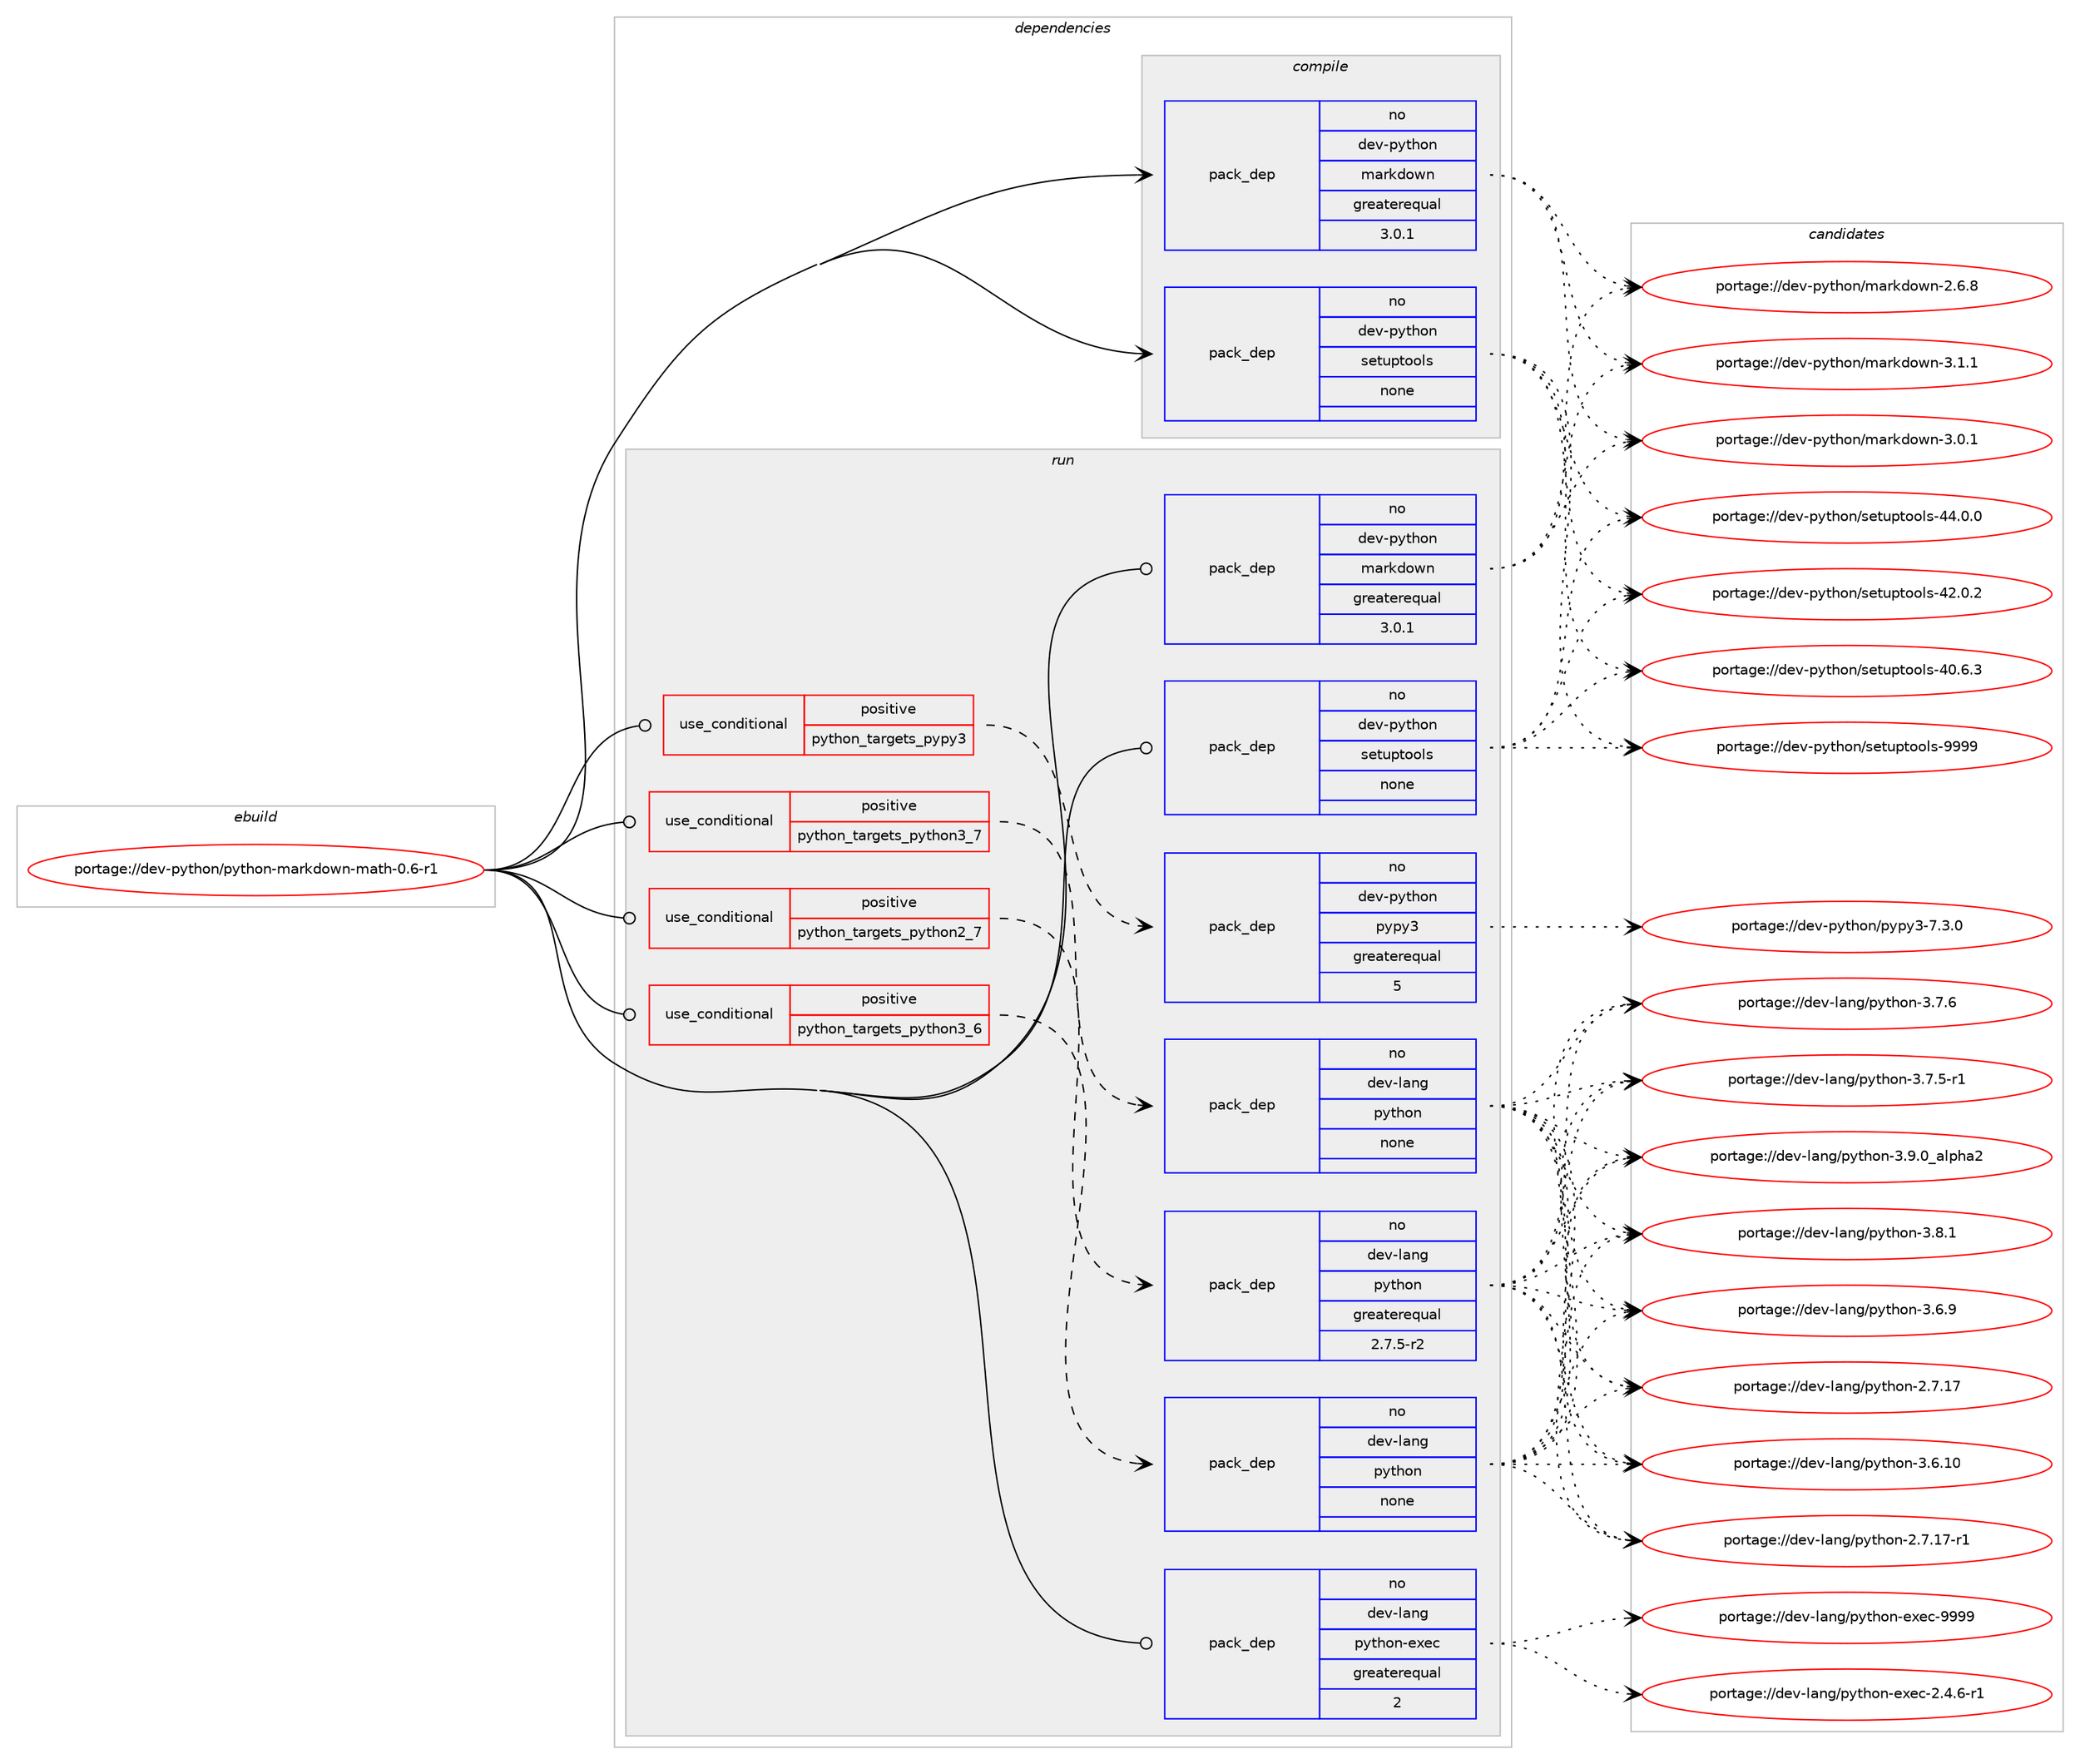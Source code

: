 digraph prolog {

# *************
# Graph options
# *************

newrank=true;
concentrate=true;
compound=true;
graph [rankdir=LR,fontname=Helvetica,fontsize=10,ranksep=1.5];#, ranksep=2.5, nodesep=0.2];
edge  [arrowhead=vee];
node  [fontname=Helvetica,fontsize=10];

# **********
# The ebuild
# **********

subgraph cluster_leftcol {
color=gray;
label=<<i>ebuild</i>>;
id [label="portage://dev-python/python-markdown-math-0.6-r1", color=red, width=4, href="../dev-python/python-markdown-math-0.6-r1.svg"];
}

# ****************
# The dependencies
# ****************

subgraph cluster_midcol {
color=gray;
label=<<i>dependencies</i>>;
subgraph cluster_compile {
fillcolor="#eeeeee";
style=filled;
label=<<i>compile</i>>;
subgraph pack319092 {
dependency431680 [label=<<TABLE BORDER="0" CELLBORDER="1" CELLSPACING="0" CELLPADDING="4" WIDTH="220"><TR><TD ROWSPAN="6" CELLPADDING="30">pack_dep</TD></TR><TR><TD WIDTH="110">no</TD></TR><TR><TD>dev-python</TD></TR><TR><TD>markdown</TD></TR><TR><TD>greaterequal</TD></TR><TR><TD>3.0.1</TD></TR></TABLE>>, shape=none, color=blue];
}
id:e -> dependency431680:w [weight=20,style="solid",arrowhead="vee"];
subgraph pack319093 {
dependency431681 [label=<<TABLE BORDER="0" CELLBORDER="1" CELLSPACING="0" CELLPADDING="4" WIDTH="220"><TR><TD ROWSPAN="6" CELLPADDING="30">pack_dep</TD></TR><TR><TD WIDTH="110">no</TD></TR><TR><TD>dev-python</TD></TR><TR><TD>setuptools</TD></TR><TR><TD>none</TD></TR><TR><TD></TD></TR></TABLE>>, shape=none, color=blue];
}
id:e -> dependency431681:w [weight=20,style="solid",arrowhead="vee"];
}
subgraph cluster_compileandrun {
fillcolor="#eeeeee";
style=filled;
label=<<i>compile and run</i>>;
}
subgraph cluster_run {
fillcolor="#eeeeee";
style=filled;
label=<<i>run</i>>;
subgraph cond107673 {
dependency431682 [label=<<TABLE BORDER="0" CELLBORDER="1" CELLSPACING="0" CELLPADDING="4"><TR><TD ROWSPAN="3" CELLPADDING="10">use_conditional</TD></TR><TR><TD>positive</TD></TR><TR><TD>python_targets_pypy3</TD></TR></TABLE>>, shape=none, color=red];
subgraph pack319094 {
dependency431683 [label=<<TABLE BORDER="0" CELLBORDER="1" CELLSPACING="0" CELLPADDING="4" WIDTH="220"><TR><TD ROWSPAN="6" CELLPADDING="30">pack_dep</TD></TR><TR><TD WIDTH="110">no</TD></TR><TR><TD>dev-python</TD></TR><TR><TD>pypy3</TD></TR><TR><TD>greaterequal</TD></TR><TR><TD>5</TD></TR></TABLE>>, shape=none, color=blue];
}
dependency431682:e -> dependency431683:w [weight=20,style="dashed",arrowhead="vee"];
}
id:e -> dependency431682:w [weight=20,style="solid",arrowhead="odot"];
subgraph cond107674 {
dependency431684 [label=<<TABLE BORDER="0" CELLBORDER="1" CELLSPACING="0" CELLPADDING="4"><TR><TD ROWSPAN="3" CELLPADDING="10">use_conditional</TD></TR><TR><TD>positive</TD></TR><TR><TD>python_targets_python2_7</TD></TR></TABLE>>, shape=none, color=red];
subgraph pack319095 {
dependency431685 [label=<<TABLE BORDER="0" CELLBORDER="1" CELLSPACING="0" CELLPADDING="4" WIDTH="220"><TR><TD ROWSPAN="6" CELLPADDING="30">pack_dep</TD></TR><TR><TD WIDTH="110">no</TD></TR><TR><TD>dev-lang</TD></TR><TR><TD>python</TD></TR><TR><TD>greaterequal</TD></TR><TR><TD>2.7.5-r2</TD></TR></TABLE>>, shape=none, color=blue];
}
dependency431684:e -> dependency431685:w [weight=20,style="dashed",arrowhead="vee"];
}
id:e -> dependency431684:w [weight=20,style="solid",arrowhead="odot"];
subgraph cond107675 {
dependency431686 [label=<<TABLE BORDER="0" CELLBORDER="1" CELLSPACING="0" CELLPADDING="4"><TR><TD ROWSPAN="3" CELLPADDING="10">use_conditional</TD></TR><TR><TD>positive</TD></TR><TR><TD>python_targets_python3_6</TD></TR></TABLE>>, shape=none, color=red];
subgraph pack319096 {
dependency431687 [label=<<TABLE BORDER="0" CELLBORDER="1" CELLSPACING="0" CELLPADDING="4" WIDTH="220"><TR><TD ROWSPAN="6" CELLPADDING="30">pack_dep</TD></TR><TR><TD WIDTH="110">no</TD></TR><TR><TD>dev-lang</TD></TR><TR><TD>python</TD></TR><TR><TD>none</TD></TR><TR><TD></TD></TR></TABLE>>, shape=none, color=blue];
}
dependency431686:e -> dependency431687:w [weight=20,style="dashed",arrowhead="vee"];
}
id:e -> dependency431686:w [weight=20,style="solid",arrowhead="odot"];
subgraph cond107676 {
dependency431688 [label=<<TABLE BORDER="0" CELLBORDER="1" CELLSPACING="0" CELLPADDING="4"><TR><TD ROWSPAN="3" CELLPADDING="10">use_conditional</TD></TR><TR><TD>positive</TD></TR><TR><TD>python_targets_python3_7</TD></TR></TABLE>>, shape=none, color=red];
subgraph pack319097 {
dependency431689 [label=<<TABLE BORDER="0" CELLBORDER="1" CELLSPACING="0" CELLPADDING="4" WIDTH="220"><TR><TD ROWSPAN="6" CELLPADDING="30">pack_dep</TD></TR><TR><TD WIDTH="110">no</TD></TR><TR><TD>dev-lang</TD></TR><TR><TD>python</TD></TR><TR><TD>none</TD></TR><TR><TD></TD></TR></TABLE>>, shape=none, color=blue];
}
dependency431688:e -> dependency431689:w [weight=20,style="dashed",arrowhead="vee"];
}
id:e -> dependency431688:w [weight=20,style="solid",arrowhead="odot"];
subgraph pack319098 {
dependency431690 [label=<<TABLE BORDER="0" CELLBORDER="1" CELLSPACING="0" CELLPADDING="4" WIDTH="220"><TR><TD ROWSPAN="6" CELLPADDING="30">pack_dep</TD></TR><TR><TD WIDTH="110">no</TD></TR><TR><TD>dev-lang</TD></TR><TR><TD>python-exec</TD></TR><TR><TD>greaterequal</TD></TR><TR><TD>2</TD></TR></TABLE>>, shape=none, color=blue];
}
id:e -> dependency431690:w [weight=20,style="solid",arrowhead="odot"];
subgraph pack319099 {
dependency431691 [label=<<TABLE BORDER="0" CELLBORDER="1" CELLSPACING="0" CELLPADDING="4" WIDTH="220"><TR><TD ROWSPAN="6" CELLPADDING="30">pack_dep</TD></TR><TR><TD WIDTH="110">no</TD></TR><TR><TD>dev-python</TD></TR><TR><TD>markdown</TD></TR><TR><TD>greaterequal</TD></TR><TR><TD>3.0.1</TD></TR></TABLE>>, shape=none, color=blue];
}
id:e -> dependency431691:w [weight=20,style="solid",arrowhead="odot"];
subgraph pack319100 {
dependency431692 [label=<<TABLE BORDER="0" CELLBORDER="1" CELLSPACING="0" CELLPADDING="4" WIDTH="220"><TR><TD ROWSPAN="6" CELLPADDING="30">pack_dep</TD></TR><TR><TD WIDTH="110">no</TD></TR><TR><TD>dev-python</TD></TR><TR><TD>setuptools</TD></TR><TR><TD>none</TD></TR><TR><TD></TD></TR></TABLE>>, shape=none, color=blue];
}
id:e -> dependency431692:w [weight=20,style="solid",arrowhead="odot"];
}
}

# **************
# The candidates
# **************

subgraph cluster_choices {
rank=same;
color=gray;
label=<<i>candidates</i>>;

subgraph choice319092 {
color=black;
nodesep=1;
choice100101118451121211161041111104710997114107100111119110455146494649 [label="portage://dev-python/markdown-3.1.1", color=red, width=4,href="../dev-python/markdown-3.1.1.svg"];
choice100101118451121211161041111104710997114107100111119110455146484649 [label="portage://dev-python/markdown-3.0.1", color=red, width=4,href="../dev-python/markdown-3.0.1.svg"];
choice100101118451121211161041111104710997114107100111119110455046544656 [label="portage://dev-python/markdown-2.6.8", color=red, width=4,href="../dev-python/markdown-2.6.8.svg"];
dependency431680:e -> choice100101118451121211161041111104710997114107100111119110455146494649:w [style=dotted,weight="100"];
dependency431680:e -> choice100101118451121211161041111104710997114107100111119110455146484649:w [style=dotted,weight="100"];
dependency431680:e -> choice100101118451121211161041111104710997114107100111119110455046544656:w [style=dotted,weight="100"];
}
subgraph choice319093 {
color=black;
nodesep=1;
choice10010111845112121116104111110471151011161171121161111111081154557575757 [label="portage://dev-python/setuptools-9999", color=red, width=4,href="../dev-python/setuptools-9999.svg"];
choice100101118451121211161041111104711510111611711211611111110811545525246484648 [label="portage://dev-python/setuptools-44.0.0", color=red, width=4,href="../dev-python/setuptools-44.0.0.svg"];
choice100101118451121211161041111104711510111611711211611111110811545525046484650 [label="portage://dev-python/setuptools-42.0.2", color=red, width=4,href="../dev-python/setuptools-42.0.2.svg"];
choice100101118451121211161041111104711510111611711211611111110811545524846544651 [label="portage://dev-python/setuptools-40.6.3", color=red, width=4,href="../dev-python/setuptools-40.6.3.svg"];
dependency431681:e -> choice10010111845112121116104111110471151011161171121161111111081154557575757:w [style=dotted,weight="100"];
dependency431681:e -> choice100101118451121211161041111104711510111611711211611111110811545525246484648:w [style=dotted,weight="100"];
dependency431681:e -> choice100101118451121211161041111104711510111611711211611111110811545525046484650:w [style=dotted,weight="100"];
dependency431681:e -> choice100101118451121211161041111104711510111611711211611111110811545524846544651:w [style=dotted,weight="100"];
}
subgraph choice319094 {
color=black;
nodesep=1;
choice100101118451121211161041111104711212111212151455546514648 [label="portage://dev-python/pypy3-7.3.0", color=red, width=4,href="../dev-python/pypy3-7.3.0.svg"];
dependency431683:e -> choice100101118451121211161041111104711212111212151455546514648:w [style=dotted,weight="100"];
}
subgraph choice319095 {
color=black;
nodesep=1;
choice10010111845108971101034711212111610411111045514657464895971081121049750 [label="portage://dev-lang/python-3.9.0_alpha2", color=red, width=4,href="../dev-lang/python-3.9.0_alpha2.svg"];
choice100101118451089711010347112121116104111110455146564649 [label="portage://dev-lang/python-3.8.1", color=red, width=4,href="../dev-lang/python-3.8.1.svg"];
choice100101118451089711010347112121116104111110455146554654 [label="portage://dev-lang/python-3.7.6", color=red, width=4,href="../dev-lang/python-3.7.6.svg"];
choice1001011184510897110103471121211161041111104551465546534511449 [label="portage://dev-lang/python-3.7.5-r1", color=red, width=4,href="../dev-lang/python-3.7.5-r1.svg"];
choice100101118451089711010347112121116104111110455146544657 [label="portage://dev-lang/python-3.6.9", color=red, width=4,href="../dev-lang/python-3.6.9.svg"];
choice10010111845108971101034711212111610411111045514654464948 [label="portage://dev-lang/python-3.6.10", color=red, width=4,href="../dev-lang/python-3.6.10.svg"];
choice100101118451089711010347112121116104111110455046554649554511449 [label="portage://dev-lang/python-2.7.17-r1", color=red, width=4,href="../dev-lang/python-2.7.17-r1.svg"];
choice10010111845108971101034711212111610411111045504655464955 [label="portage://dev-lang/python-2.7.17", color=red, width=4,href="../dev-lang/python-2.7.17.svg"];
dependency431685:e -> choice10010111845108971101034711212111610411111045514657464895971081121049750:w [style=dotted,weight="100"];
dependency431685:e -> choice100101118451089711010347112121116104111110455146564649:w [style=dotted,weight="100"];
dependency431685:e -> choice100101118451089711010347112121116104111110455146554654:w [style=dotted,weight="100"];
dependency431685:e -> choice1001011184510897110103471121211161041111104551465546534511449:w [style=dotted,weight="100"];
dependency431685:e -> choice100101118451089711010347112121116104111110455146544657:w [style=dotted,weight="100"];
dependency431685:e -> choice10010111845108971101034711212111610411111045514654464948:w [style=dotted,weight="100"];
dependency431685:e -> choice100101118451089711010347112121116104111110455046554649554511449:w [style=dotted,weight="100"];
dependency431685:e -> choice10010111845108971101034711212111610411111045504655464955:w [style=dotted,weight="100"];
}
subgraph choice319096 {
color=black;
nodesep=1;
choice10010111845108971101034711212111610411111045514657464895971081121049750 [label="portage://dev-lang/python-3.9.0_alpha2", color=red, width=4,href="../dev-lang/python-3.9.0_alpha2.svg"];
choice100101118451089711010347112121116104111110455146564649 [label="portage://dev-lang/python-3.8.1", color=red, width=4,href="../dev-lang/python-3.8.1.svg"];
choice100101118451089711010347112121116104111110455146554654 [label="portage://dev-lang/python-3.7.6", color=red, width=4,href="../dev-lang/python-3.7.6.svg"];
choice1001011184510897110103471121211161041111104551465546534511449 [label="portage://dev-lang/python-3.7.5-r1", color=red, width=4,href="../dev-lang/python-3.7.5-r1.svg"];
choice100101118451089711010347112121116104111110455146544657 [label="portage://dev-lang/python-3.6.9", color=red, width=4,href="../dev-lang/python-3.6.9.svg"];
choice10010111845108971101034711212111610411111045514654464948 [label="portage://dev-lang/python-3.6.10", color=red, width=4,href="../dev-lang/python-3.6.10.svg"];
choice100101118451089711010347112121116104111110455046554649554511449 [label="portage://dev-lang/python-2.7.17-r1", color=red, width=4,href="../dev-lang/python-2.7.17-r1.svg"];
choice10010111845108971101034711212111610411111045504655464955 [label="portage://dev-lang/python-2.7.17", color=red, width=4,href="../dev-lang/python-2.7.17.svg"];
dependency431687:e -> choice10010111845108971101034711212111610411111045514657464895971081121049750:w [style=dotted,weight="100"];
dependency431687:e -> choice100101118451089711010347112121116104111110455146564649:w [style=dotted,weight="100"];
dependency431687:e -> choice100101118451089711010347112121116104111110455146554654:w [style=dotted,weight="100"];
dependency431687:e -> choice1001011184510897110103471121211161041111104551465546534511449:w [style=dotted,weight="100"];
dependency431687:e -> choice100101118451089711010347112121116104111110455146544657:w [style=dotted,weight="100"];
dependency431687:e -> choice10010111845108971101034711212111610411111045514654464948:w [style=dotted,weight="100"];
dependency431687:e -> choice100101118451089711010347112121116104111110455046554649554511449:w [style=dotted,weight="100"];
dependency431687:e -> choice10010111845108971101034711212111610411111045504655464955:w [style=dotted,weight="100"];
}
subgraph choice319097 {
color=black;
nodesep=1;
choice10010111845108971101034711212111610411111045514657464895971081121049750 [label="portage://dev-lang/python-3.9.0_alpha2", color=red, width=4,href="../dev-lang/python-3.9.0_alpha2.svg"];
choice100101118451089711010347112121116104111110455146564649 [label="portage://dev-lang/python-3.8.1", color=red, width=4,href="../dev-lang/python-3.8.1.svg"];
choice100101118451089711010347112121116104111110455146554654 [label="portage://dev-lang/python-3.7.6", color=red, width=4,href="../dev-lang/python-3.7.6.svg"];
choice1001011184510897110103471121211161041111104551465546534511449 [label="portage://dev-lang/python-3.7.5-r1", color=red, width=4,href="../dev-lang/python-3.7.5-r1.svg"];
choice100101118451089711010347112121116104111110455146544657 [label="portage://dev-lang/python-3.6.9", color=red, width=4,href="../dev-lang/python-3.6.9.svg"];
choice10010111845108971101034711212111610411111045514654464948 [label="portage://dev-lang/python-3.6.10", color=red, width=4,href="../dev-lang/python-3.6.10.svg"];
choice100101118451089711010347112121116104111110455046554649554511449 [label="portage://dev-lang/python-2.7.17-r1", color=red, width=4,href="../dev-lang/python-2.7.17-r1.svg"];
choice10010111845108971101034711212111610411111045504655464955 [label="portage://dev-lang/python-2.7.17", color=red, width=4,href="../dev-lang/python-2.7.17.svg"];
dependency431689:e -> choice10010111845108971101034711212111610411111045514657464895971081121049750:w [style=dotted,weight="100"];
dependency431689:e -> choice100101118451089711010347112121116104111110455146564649:w [style=dotted,weight="100"];
dependency431689:e -> choice100101118451089711010347112121116104111110455146554654:w [style=dotted,weight="100"];
dependency431689:e -> choice1001011184510897110103471121211161041111104551465546534511449:w [style=dotted,weight="100"];
dependency431689:e -> choice100101118451089711010347112121116104111110455146544657:w [style=dotted,weight="100"];
dependency431689:e -> choice10010111845108971101034711212111610411111045514654464948:w [style=dotted,weight="100"];
dependency431689:e -> choice100101118451089711010347112121116104111110455046554649554511449:w [style=dotted,weight="100"];
dependency431689:e -> choice10010111845108971101034711212111610411111045504655464955:w [style=dotted,weight="100"];
}
subgraph choice319098 {
color=black;
nodesep=1;
choice10010111845108971101034711212111610411111045101120101994557575757 [label="portage://dev-lang/python-exec-9999", color=red, width=4,href="../dev-lang/python-exec-9999.svg"];
choice10010111845108971101034711212111610411111045101120101994550465246544511449 [label="portage://dev-lang/python-exec-2.4.6-r1", color=red, width=4,href="../dev-lang/python-exec-2.4.6-r1.svg"];
dependency431690:e -> choice10010111845108971101034711212111610411111045101120101994557575757:w [style=dotted,weight="100"];
dependency431690:e -> choice10010111845108971101034711212111610411111045101120101994550465246544511449:w [style=dotted,weight="100"];
}
subgraph choice319099 {
color=black;
nodesep=1;
choice100101118451121211161041111104710997114107100111119110455146494649 [label="portage://dev-python/markdown-3.1.1", color=red, width=4,href="../dev-python/markdown-3.1.1.svg"];
choice100101118451121211161041111104710997114107100111119110455146484649 [label="portage://dev-python/markdown-3.0.1", color=red, width=4,href="../dev-python/markdown-3.0.1.svg"];
choice100101118451121211161041111104710997114107100111119110455046544656 [label="portage://dev-python/markdown-2.6.8", color=red, width=4,href="../dev-python/markdown-2.6.8.svg"];
dependency431691:e -> choice100101118451121211161041111104710997114107100111119110455146494649:w [style=dotted,weight="100"];
dependency431691:e -> choice100101118451121211161041111104710997114107100111119110455146484649:w [style=dotted,weight="100"];
dependency431691:e -> choice100101118451121211161041111104710997114107100111119110455046544656:w [style=dotted,weight="100"];
}
subgraph choice319100 {
color=black;
nodesep=1;
choice10010111845112121116104111110471151011161171121161111111081154557575757 [label="portage://dev-python/setuptools-9999", color=red, width=4,href="../dev-python/setuptools-9999.svg"];
choice100101118451121211161041111104711510111611711211611111110811545525246484648 [label="portage://dev-python/setuptools-44.0.0", color=red, width=4,href="../dev-python/setuptools-44.0.0.svg"];
choice100101118451121211161041111104711510111611711211611111110811545525046484650 [label="portage://dev-python/setuptools-42.0.2", color=red, width=4,href="../dev-python/setuptools-42.0.2.svg"];
choice100101118451121211161041111104711510111611711211611111110811545524846544651 [label="portage://dev-python/setuptools-40.6.3", color=red, width=4,href="../dev-python/setuptools-40.6.3.svg"];
dependency431692:e -> choice10010111845112121116104111110471151011161171121161111111081154557575757:w [style=dotted,weight="100"];
dependency431692:e -> choice100101118451121211161041111104711510111611711211611111110811545525246484648:w [style=dotted,weight="100"];
dependency431692:e -> choice100101118451121211161041111104711510111611711211611111110811545525046484650:w [style=dotted,weight="100"];
dependency431692:e -> choice100101118451121211161041111104711510111611711211611111110811545524846544651:w [style=dotted,weight="100"];
}
}

}

